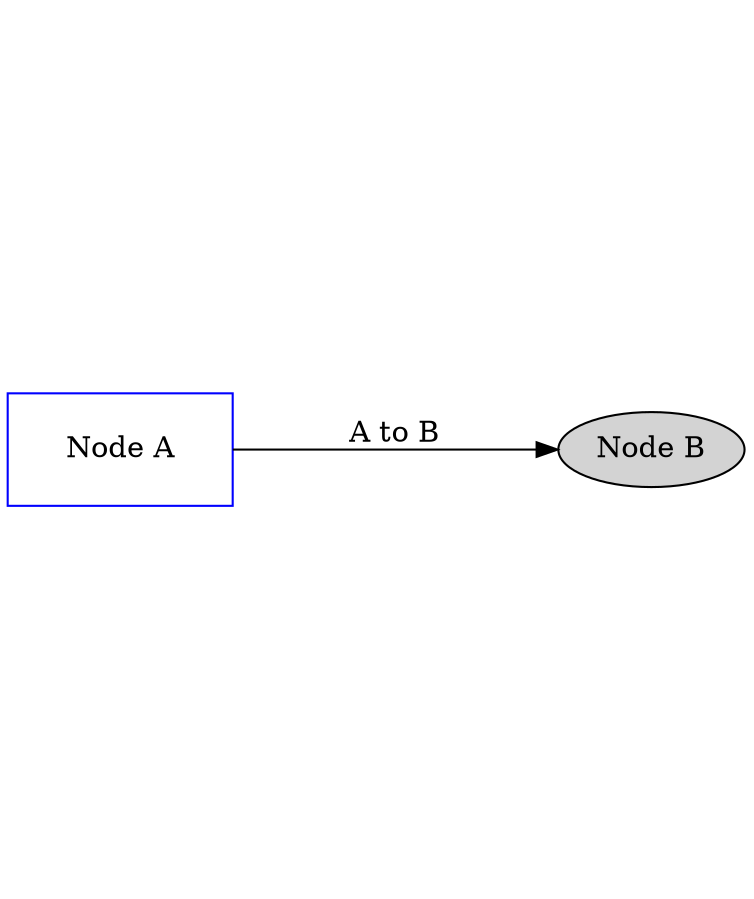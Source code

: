 digraph G {
  graph [rankdir=LR, ratio=1.2];
  A [label="Node A", shape=box, width=1.5, height=.75, color=blue];
  B [label="Node B", shape=ellipse, style=filled, fillcolor="lightgray"];
  A -> B [label="A to B", weight=2, minlen=3];
}
